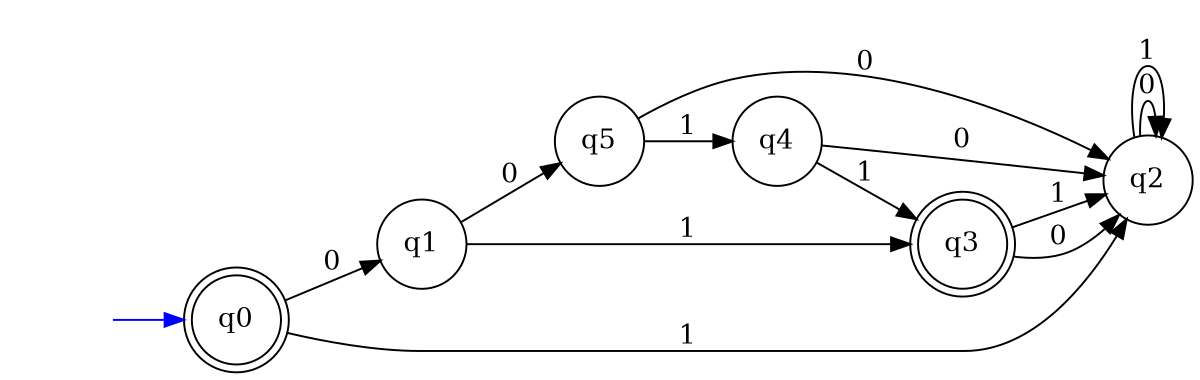 digraph finite_automaton {
  graph[fontsize=8]
    rankdir=LR;
  size=8;

  node [shape=doublecircle, style="", color=black]; q0 q3;
  node [shape=circle, style="", color=black]; q1 q2 q4 q5;
  node [shape=plaintext, label="", style=""]; iq0;
  iq0 -> q0 [color=blue];
  q0 -> q1 [label="0"];
  q0 -> q2 [label="1"];
  q1 -> q5 [label="0"];
  q1 -> q3 [label="1"];
  q2 -> q2 [label="0"];
  q2 -> q2 [label="1"];
  q3 -> q2 [label="0"];
  q3 -> q2 [label="1"];
  q4 -> q2 [label="0"];
  q4 -> q3 [label="1"];
  q5 -> q2 [label="0"];
  q5 -> q4 [label="1"];
}
